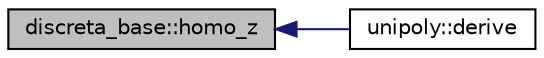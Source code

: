 digraph "discreta_base::homo_z"
{
  edge [fontname="Helvetica",fontsize="10",labelfontname="Helvetica",labelfontsize="10"];
  node [fontname="Helvetica",fontsize="10",shape=record];
  rankdir="LR";
  Node13255 [label="discreta_base::homo_z",height=0.2,width=0.4,color="black", fillcolor="grey75", style="filled", fontcolor="black"];
  Node13255 -> Node13256 [dir="back",color="midnightblue",fontsize="10",style="solid",fontname="Helvetica"];
  Node13256 [label="unipoly::derive",height=0.2,width=0.4,color="black", fillcolor="white", style="filled",URL="$d1/d89/classunipoly.html#a52ae2730113a41ba434aa33d242ad2ae"];
}
